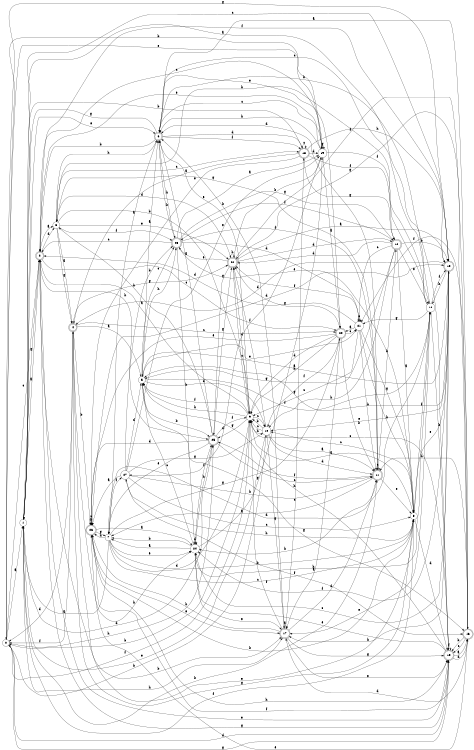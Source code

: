 digraph n23_9 {
__start0 [label="" shape="none"];

rankdir=LR;
size="8,5";

s0 [style="filled", color="black", fillcolor="white" shape="circle", label="0"];
s1 [style="filled", color="black", fillcolor="white" shape="circle", label="1"];
s2 [style="rounded,filled", color="black", fillcolor="white" shape="doublecircle", label="2"];
s3 [style="filled", color="black", fillcolor="white" shape="circle", label="3"];
s4 [style="rounded,filled", color="black", fillcolor="white" shape="doublecircle", label="4"];
s5 [style="filled", color="black", fillcolor="white" shape="circle", label="5"];
s6 [style="rounded,filled", color="black", fillcolor="white" shape="doublecircle", label="6"];
s7 [style="filled", color="black", fillcolor="white" shape="circle", label="7"];
s8 [style="filled", color="black", fillcolor="white" shape="circle", label="8"];
s9 [style="filled", color="black", fillcolor="white" shape="circle", label="9"];
s10 [style="filled", color="black", fillcolor="white" shape="circle", label="10"];
s11 [style="rounded,filled", color="black", fillcolor="white" shape="doublecircle", label="11"];
s12 [style="rounded,filled", color="black", fillcolor="white" shape="doublecircle", label="12"];
s13 [style="rounded,filled", color="black", fillcolor="white" shape="doublecircle", label="13"];
s14 [style="filled", color="black", fillcolor="white" shape="circle", label="14"];
s15 [style="rounded,filled", color="black", fillcolor="white" shape="doublecircle", label="15"];
s16 [style="rounded,filled", color="black", fillcolor="white" shape="doublecircle", label="16"];
s17 [style="rounded,filled", color="black", fillcolor="white" shape="doublecircle", label="17"];
s18 [style="rounded,filled", color="black", fillcolor="white" shape="doublecircle", label="18"];
s19 [style="filled", color="black", fillcolor="white" shape="circle", label="19"];
s20 [style="rounded,filled", color="black", fillcolor="white" shape="doublecircle", label="20"];
s21 [style="filled", color="black", fillcolor="white" shape="circle", label="21"];
s22 [style="rounded,filled", color="black", fillcolor="white" shape="doublecircle", label="22"];
s23 [style="rounded,filled", color="black", fillcolor="white" shape="doublecircle", label="23"];
s24 [style="filled", color="black", fillcolor="white" shape="circle", label="24"];
s25 [style="rounded,filled", color="black", fillcolor="white" shape="doublecircle", label="25"];
s26 [style="rounded,filled", color="black", fillcolor="white" shape="doublecircle", label="26"];
s27 [style="filled", color="black", fillcolor="white" shape="circle", label="27"];
s0 -> s1 [label="a"];
s0 -> s10 [label="b"];
s0 -> s2 [label="c"];
s0 -> s15 [label="d"];
s0 -> s19 [label="e"];
s0 -> s9 [label="f"];
s0 -> s13 [label="g"];
s0 -> s25 [label="h"];
s1 -> s2 [label="a"];
s1 -> s11 [label="b"];
s1 -> s13 [label="c"];
s1 -> s25 [label="d"];
s1 -> s6 [label="e"];
s1 -> s8 [label="f"];
s1 -> s2 [label="g"];
s1 -> s17 [label="h"];
s2 -> s3 [label="a"];
s2 -> s17 [label="b"];
s2 -> s20 [label="c"];
s2 -> s3 [label="d"];
s2 -> s15 [label="e"];
s2 -> s13 [label="f"];
s2 -> s15 [label="g"];
s2 -> s25 [label="h"];
s3 -> s4 [label="a"];
s3 -> s9 [label="b"];
s3 -> s18 [label="c"];
s3 -> s22 [label="d"];
s3 -> s22 [label="e"];
s3 -> s23 [label="f"];
s3 -> s4 [label="g"];
s3 -> s6 [label="h"];
s4 -> s5 [label="a"];
s4 -> s26 [label="b"];
s4 -> s20 [label="c"];
s4 -> s0 [label="d"];
s4 -> s8 [label="e"];
s4 -> s0 [label="f"];
s4 -> s22 [label="g"];
s4 -> s24 [label="h"];
s5 -> s6 [label="a"];
s5 -> s25 [label="b"];
s5 -> s23 [label="c"];
s5 -> s10 [label="d"];
s5 -> s21 [label="e"];
s5 -> s14 [label="f"];
s5 -> s16 [label="g"];
s5 -> s23 [label="h"];
s6 -> s7 [label="a"];
s6 -> s2 [label="b"];
s6 -> s19 [label="c"];
s6 -> s18 [label="d"];
s6 -> s20 [label="e"];
s6 -> s18 [label="f"];
s6 -> s1 [label="g"];
s6 -> s23 [label="h"];
s7 -> s1 [label="a"];
s7 -> s8 [label="b"];
s7 -> s8 [label="c"];
s7 -> s9 [label="d"];
s7 -> s24 [label="e"];
s7 -> s27 [label="f"];
s7 -> s20 [label="g"];
s7 -> s26 [label="h"];
s8 -> s9 [label="a"];
s8 -> s26 [label="b"];
s8 -> s10 [label="c"];
s8 -> s15 [label="d"];
s8 -> s13 [label="e"];
s8 -> s14 [label="f"];
s8 -> s4 [label="g"];
s8 -> s27 [label="h"];
s9 -> s2 [label="a"];
s9 -> s0 [label="b"];
s9 -> s10 [label="c"];
s9 -> s22 [label="d"];
s9 -> s6 [label="e"];
s9 -> s5 [label="f"];
s9 -> s25 [label="g"];
s9 -> s5 [label="h"];
s10 -> s11 [label="a"];
s10 -> s9 [label="b"];
s10 -> s9 [label="c"];
s10 -> s11 [label="d"];
s10 -> s1 [label="e"];
s10 -> s22 [label="f"];
s10 -> s17 [label="g"];
s10 -> s9 [label="h"];
s11 -> s7 [label="a"];
s11 -> s12 [label="b"];
s11 -> s11 [label="c"];
s11 -> s6 [label="d"];
s11 -> s8 [label="e"];
s11 -> s25 [label="f"];
s11 -> s3 [label="g"];
s11 -> s24 [label="h"];
s12 -> s8 [label="a"];
s12 -> s13 [label="b"];
s12 -> s21 [label="c"];
s12 -> s22 [label="d"];
s12 -> s14 [label="e"];
s12 -> s23 [label="f"];
s12 -> s5 [label="g"];
s12 -> s10 [label="h"];
s13 -> s5 [label="a"];
s13 -> s14 [label="b"];
s13 -> s24 [label="c"];
s13 -> s4 [label="d"];
s13 -> s10 [label="e"];
s13 -> s24 [label="f"];
s13 -> s5 [label="g"];
s13 -> s17 [label="h"];
s14 -> s1 [label="a"];
s14 -> s15 [label="b"];
s14 -> s6 [label="c"];
s14 -> s7 [label="d"];
s14 -> s17 [label="e"];
s14 -> s13 [label="f"];
s14 -> s21 [label="g"];
s14 -> s3 [label="h"];
s15 -> s16 [label="a"];
s15 -> s6 [label="b"];
s15 -> s9 [label="c"];
s15 -> s16 [label="d"];
s15 -> s24 [label="e"];
s15 -> s15 [label="f"];
s15 -> s0 [label="g"];
s15 -> s5 [label="h"];
s16 -> s6 [label="a"];
s16 -> s15 [label="b"];
s16 -> s15 [label="c"];
s16 -> s17 [label="d"];
s16 -> s26 [label="e"];
s16 -> s21 [label="f"];
s16 -> s22 [label="g"];
s16 -> s11 [label="h"];
s17 -> s17 [label="a"];
s17 -> s6 [label="b"];
s17 -> s18 [label="c"];
s17 -> s11 [label="d"];
s17 -> s15 [label="e"];
s17 -> s9 [label="f"];
s17 -> s15 [label="g"];
s17 -> s26 [label="h"];
s18 -> s4 [label="a"];
s18 -> s1 [label="b"];
s18 -> s18 [label="c"];
s18 -> s19 [label="d"];
s18 -> s26 [label="e"];
s18 -> s12 [label="f"];
s18 -> s12 [label="g"];
s18 -> s13 [label="h"];
s19 -> s20 [label="a"];
s19 -> s0 [label="b"];
s19 -> s2 [label="c"];
s19 -> s27 [label="d"];
s19 -> s2 [label="e"];
s19 -> s14 [label="f"];
s19 -> s19 [label="g"];
s19 -> s6 [label="h"];
s20 -> s17 [label="a"];
s20 -> s11 [label="b"];
s20 -> s21 [label="c"];
s20 -> s9 [label="d"];
s20 -> s26 [label="e"];
s20 -> s10 [label="f"];
s20 -> s22 [label="g"];
s20 -> s9 [label="h"];
s21 -> s20 [label="a"];
s21 -> s11 [label="b"];
s21 -> s9 [label="c"];
s21 -> s2 [label="d"];
s21 -> s21 [label="e"];
s21 -> s22 [label="f"];
s21 -> s8 [label="g"];
s21 -> s8 [label="h"];
s22 -> s13 [label="a"];
s22 -> s19 [label="b"];
s22 -> s9 [label="c"];
s22 -> s12 [label="d"];
s22 -> s23 [label="e"];
s22 -> s16 [label="f"];
s22 -> s25 [label="g"];
s22 -> s22 [label="h"];
s23 -> s19 [label="a"];
s23 -> s6 [label="b"];
s23 -> s2 [label="c"];
s23 -> s21 [label="d"];
s23 -> s8 [label="e"];
s23 -> s11 [label="f"];
s23 -> s12 [label="g"];
s23 -> s24 [label="h"];
s24 -> s7 [label="a"];
s24 -> s7 [label="b"];
s24 -> s5 [label="c"];
s24 -> s24 [label="d"];
s24 -> s17 [label="e"];
s24 -> s25 [label="f"];
s24 -> s19 [label="g"];
s24 -> s14 [label="h"];
s25 -> s6 [label="a"];
s25 -> s3 [label="b"];
s25 -> s11 [label="c"];
s25 -> s26 [label="d"];
s25 -> s7 [label="e"];
s25 -> s9 [label="f"];
s25 -> s22 [label="g"];
s25 -> s24 [label="h"];
s26 -> s24 [label="a"];
s26 -> s26 [label="b"];
s26 -> s26 [label="c"];
s26 -> s13 [label="d"];
s26 -> s17 [label="e"];
s26 -> s15 [label="f"];
s26 -> s7 [label="g"];
s26 -> s15 [label="h"];
s27 -> s26 [label="a"];
s27 -> s23 [label="b"];
s27 -> s8 [label="c"];
s27 -> s5 [label="d"];
s27 -> s19 [label="e"];
s27 -> s16 [label="f"];
s27 -> s10 [label="g"];
s27 -> s11 [label="h"];

}